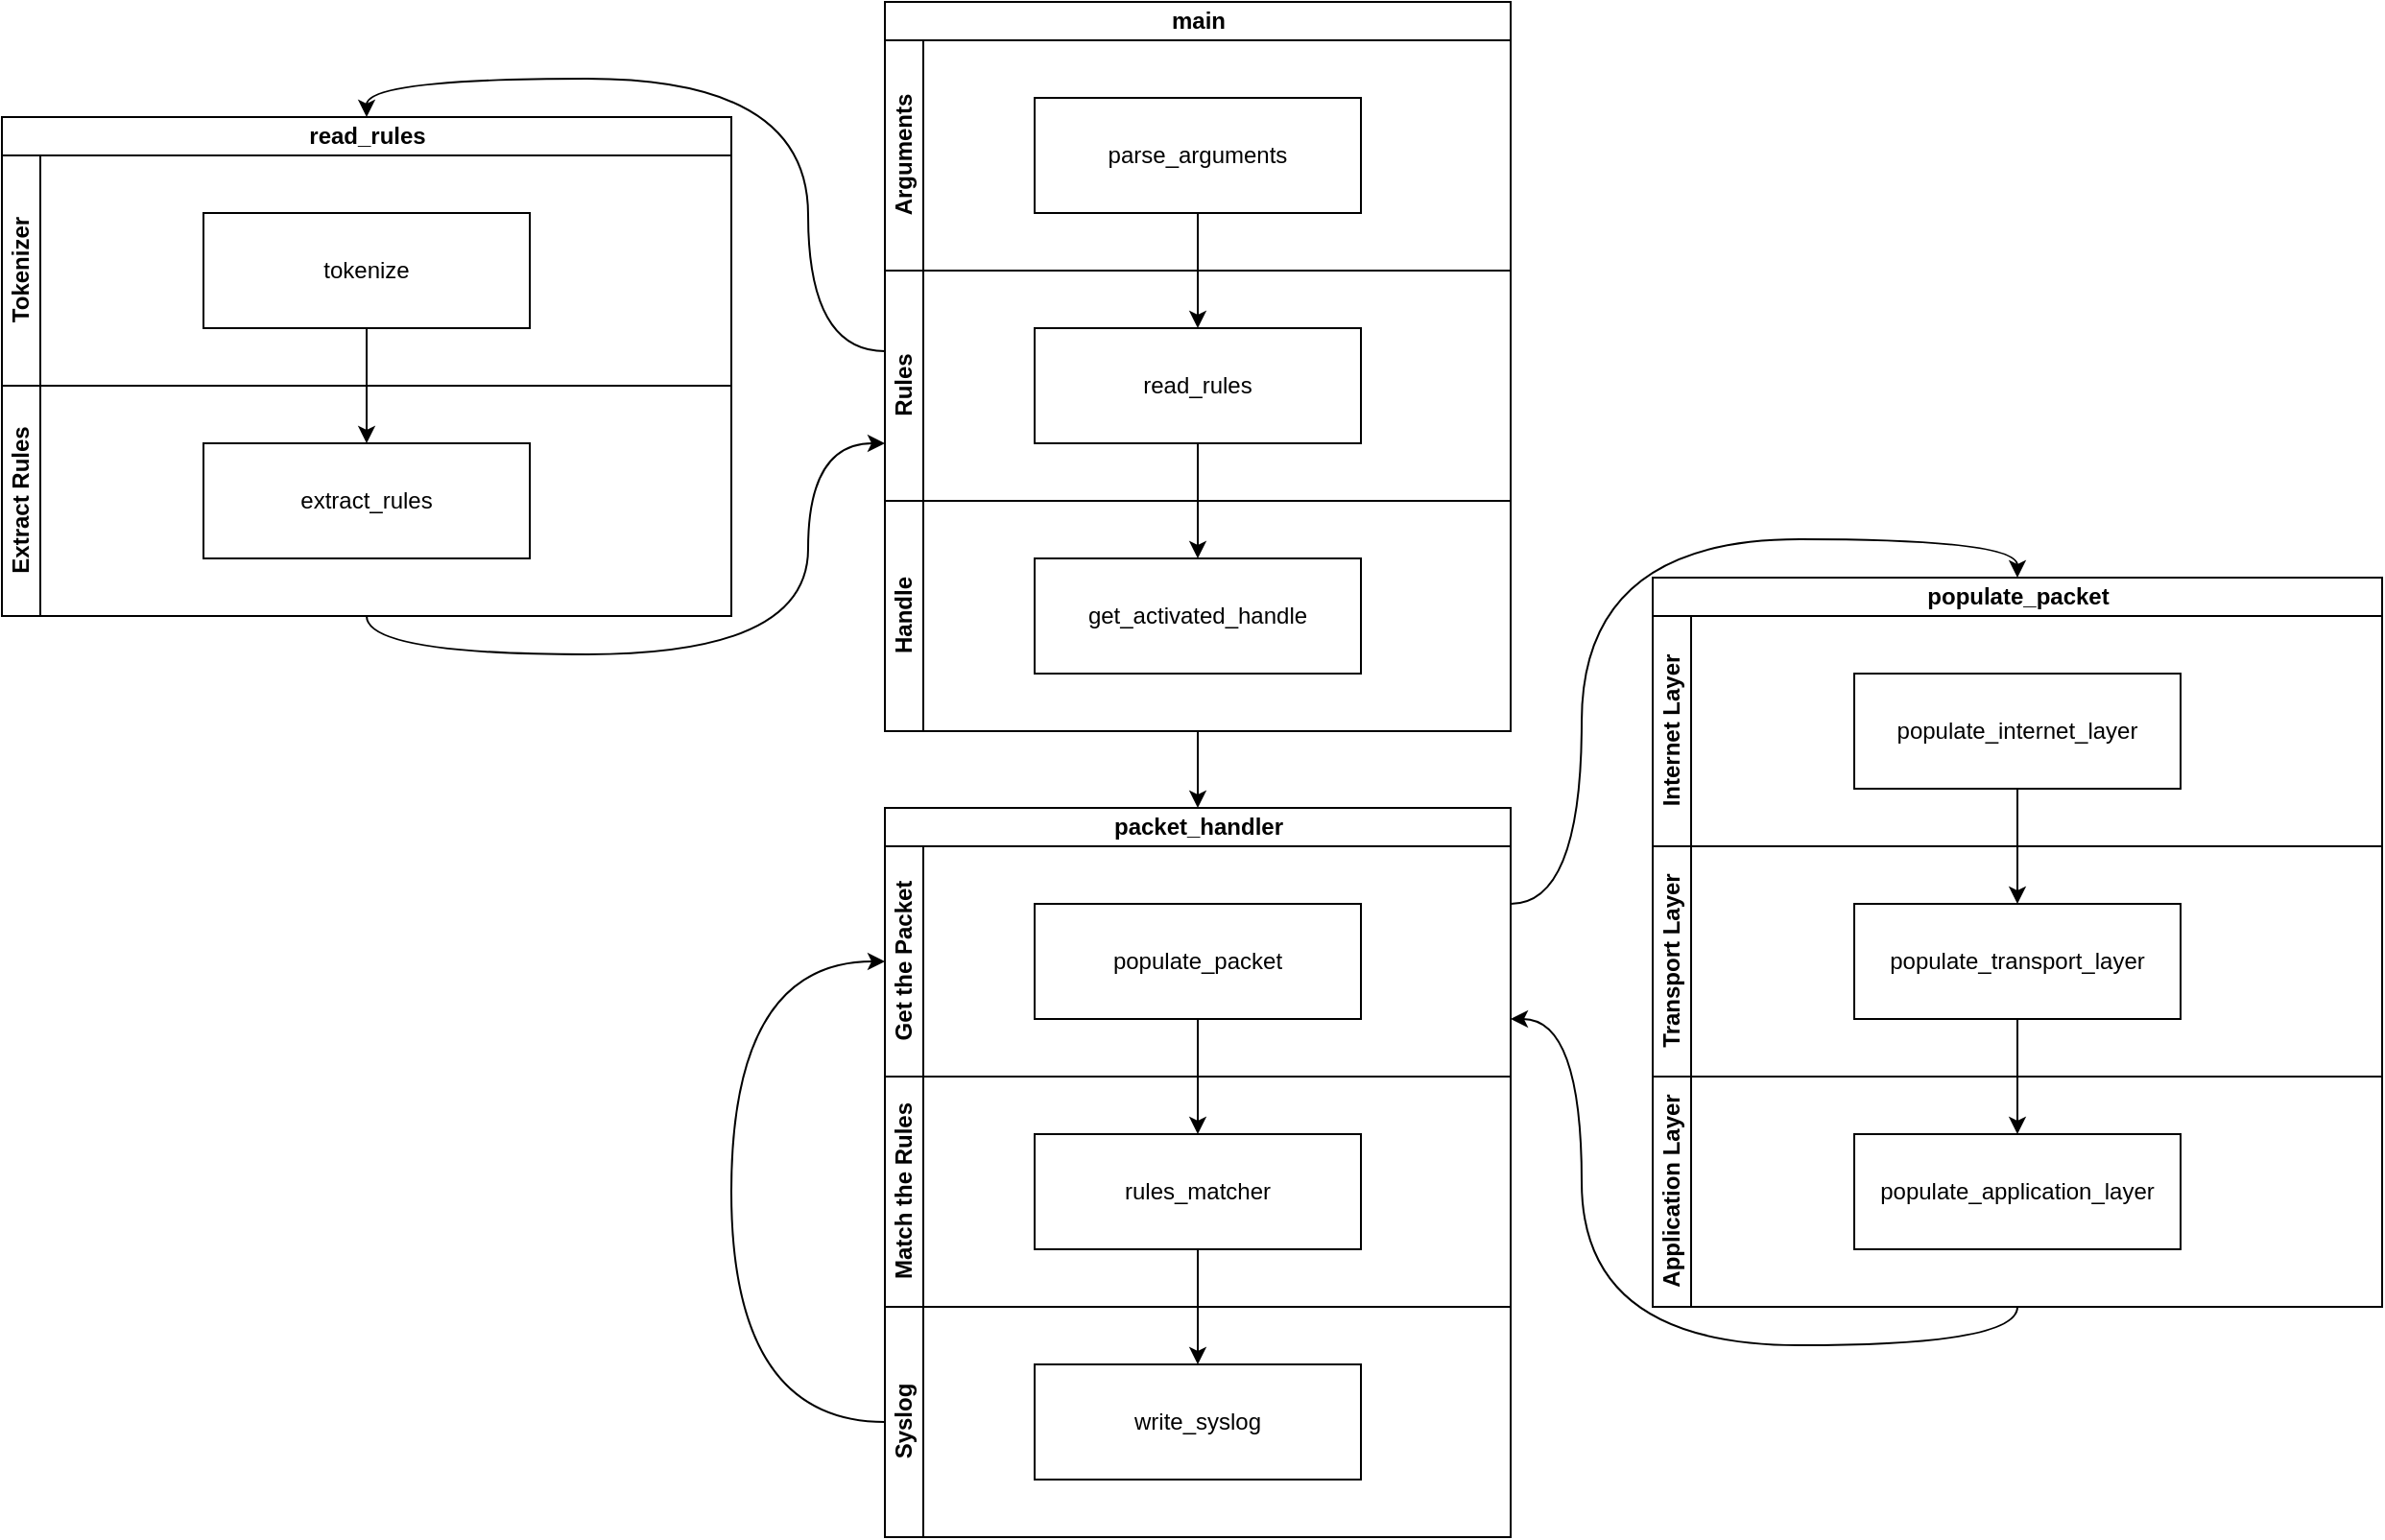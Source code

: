 <mxfile version="13.10.9" type="device"><diagram id="prtHgNgQTEPvFCAcTncT" name="Page-1"><mxGraphModel dx="2249" dy="794" grid="1" gridSize="10" guides="1" tooltips="1" connect="1" arrows="1" fold="1" page="1" pageScale="1" pageWidth="827" pageHeight="1169" math="0" shadow="0"><root><mxCell id="0"/><mxCell id="1" parent="0"/><mxCell id="hCdBlEyWWFd0zfUp14Pr-39" style="edgeStyle=orthogonalEdgeStyle;curved=1;rounded=0;orthogonalLoop=1;jettySize=auto;html=1;entryX=1;entryY=0.75;entryDx=0;entryDy=0;exitX=0.5;exitY=1;exitDx=0;exitDy=0;" edge="1" parent="1" source="BsJ3tQAzjTz0DAWulmwK-13" target="hCdBlEyWWFd0zfUp14Pr-29"><mxGeometry relative="1" as="geometry"/></mxCell><mxCell id="BsJ3tQAzjTz0DAWulmwK-10" value="populate_packet" style="swimlane;html=1;childLayout=stackLayout;resizeParent=1;resizeParentMax=0;horizontal=1;startSize=20;horizontalStack=0;" parent="1" vertex="1"><mxGeometry x="660" y="500" width="380" height="380" as="geometry"/></mxCell><object label="Internet Layer" id="BsJ3tQAzjTz0DAWulmwK-11"><mxCell style="swimlane;html=1;startSize=20;horizontal=0;" parent="BsJ3tQAzjTz0DAWulmwK-10" vertex="1"><mxGeometry y="20" width="380" height="120" as="geometry"/></mxCell></object><UserObject label="populate_internet_layer" treeRoot="1" id="BsJ3tQAzjTz0DAWulmwK-14"><mxCell style="whiteSpace=wrap;html=1;align=center;treeFolding=1;treeMoving=1;newEdgeStyle={&quot;edgeStyle&quot;:&quot;elbowEdgeStyle&quot;,&quot;startArrow&quot;:&quot;none&quot;,&quot;endArrow&quot;:&quot;none&quot;};" parent="BsJ3tQAzjTz0DAWulmwK-11" vertex="1" collapsed="1"><mxGeometry x="105" y="30" width="170" height="60" as="geometry"/></mxCell></UserObject><mxCell id="BsJ3tQAzjTz0DAWulmwK-19" style="edgeStyle=orthogonalEdgeStyle;rounded=0;orthogonalLoop=1;jettySize=auto;html=1;entryX=0.5;entryY=0;entryDx=0;entryDy=0;" parent="BsJ3tQAzjTz0DAWulmwK-10" source="BsJ3tQAzjTz0DAWulmwK-14" target="BsJ3tQAzjTz0DAWulmwK-15" edge="1"><mxGeometry relative="1" as="geometry"/></mxCell><mxCell id="BsJ3tQAzjTz0DAWulmwK-20" style="edgeStyle=orthogonalEdgeStyle;rounded=0;orthogonalLoop=1;jettySize=auto;html=1;entryX=0.5;entryY=0;entryDx=0;entryDy=0;" parent="BsJ3tQAzjTz0DAWulmwK-10" source="BsJ3tQAzjTz0DAWulmwK-15" target="BsJ3tQAzjTz0DAWulmwK-16" edge="1"><mxGeometry relative="1" as="geometry"/></mxCell><mxCell id="BsJ3tQAzjTz0DAWulmwK-12" value="Transport Layer" style="swimlane;html=1;startSize=20;horizontal=0;" parent="BsJ3tQAzjTz0DAWulmwK-10" vertex="1"><mxGeometry y="140" width="380" height="120" as="geometry"/></mxCell><UserObject label="populate_transport_layer" treeRoot="1" id="BsJ3tQAzjTz0DAWulmwK-15"><mxCell style="whiteSpace=wrap;html=1;align=center;treeFolding=1;treeMoving=1;newEdgeStyle={&quot;edgeStyle&quot;:&quot;elbowEdgeStyle&quot;,&quot;startArrow&quot;:&quot;none&quot;,&quot;endArrow&quot;:&quot;none&quot;};" parent="BsJ3tQAzjTz0DAWulmwK-12" vertex="1"><mxGeometry x="105" y="30" width="170" height="60" as="geometry"/></mxCell></UserObject><mxCell id="BsJ3tQAzjTz0DAWulmwK-13" value="Application Layer" style="swimlane;html=1;startSize=20;horizontal=0;" parent="BsJ3tQAzjTz0DAWulmwK-10" vertex="1"><mxGeometry y="260" width="380" height="120" as="geometry"/></mxCell><UserObject label="populate_application_layer" treeRoot="1" id="BsJ3tQAzjTz0DAWulmwK-16"><mxCell style="whiteSpace=wrap;html=1;align=center;treeFolding=1;treeMoving=1;newEdgeStyle={&quot;edgeStyle&quot;:&quot;elbowEdgeStyle&quot;,&quot;startArrow&quot;:&quot;none&quot;,&quot;endArrow&quot;:&quot;none&quot;};" parent="BsJ3tQAzjTz0DAWulmwK-13" vertex="1"><mxGeometry x="105" y="30" width="170" height="60" as="geometry"/></mxCell></UserObject><mxCell id="hCdBlEyWWFd0zfUp14Pr-2" style="edgeStyle=orthogonalEdgeStyle;curved=1;rounded=0;orthogonalLoop=1;jettySize=auto;html=1;entryX=0;entryY=0.75;entryDx=0;entryDy=0;exitX=0.5;exitY=1;exitDx=0;exitDy=0;" edge="1" parent="1" source="BsJ3tQAzjTz0DAWulmwK-37" target="BsJ3tQAzjTz0DAWulmwK-44"><mxGeometry relative="1" as="geometry"/></mxCell><mxCell id="BsJ3tQAzjTz0DAWulmwK-30" value="read_rules" style="swimlane;html=1;childLayout=stackLayout;resizeParent=1;resizeParentMax=0;horizontal=1;startSize=20;horizontalStack=0;" parent="1" vertex="1"><mxGeometry x="-200" y="260" width="380" height="260" as="geometry"/></mxCell><object label="Tokenizer" id="BsJ3tQAzjTz0DAWulmwK-31"><mxCell style="swimlane;html=1;startSize=20;horizontal=0;" parent="BsJ3tQAzjTz0DAWulmwK-30" vertex="1"><mxGeometry y="20" width="380" height="120" as="geometry"/></mxCell></object><UserObject label="tokenize" treeRoot="1" id="BsJ3tQAzjTz0DAWulmwK-32"><mxCell style="whiteSpace=wrap;html=1;align=center;treeFolding=1;treeMoving=1;newEdgeStyle={&quot;edgeStyle&quot;:&quot;elbowEdgeStyle&quot;,&quot;startArrow&quot;:&quot;none&quot;,&quot;endArrow&quot;:&quot;none&quot;};" parent="BsJ3tQAzjTz0DAWulmwK-31" vertex="1" collapsed="1"><mxGeometry x="105" y="30" width="170" height="60" as="geometry"/></mxCell></UserObject><mxCell id="BsJ3tQAzjTz0DAWulmwK-33" style="edgeStyle=orthogonalEdgeStyle;rounded=0;orthogonalLoop=1;jettySize=auto;html=1;entryX=0.5;entryY=0;entryDx=0;entryDy=0;" parent="BsJ3tQAzjTz0DAWulmwK-30" source="BsJ3tQAzjTz0DAWulmwK-32" edge="1"><mxGeometry relative="1" as="geometry"><mxPoint x="190" y="170" as="targetPoint"/></mxGeometry></mxCell><mxCell id="BsJ3tQAzjTz0DAWulmwK-37" value="Extract Rules" style="swimlane;html=1;startSize=20;horizontal=0;" parent="BsJ3tQAzjTz0DAWulmwK-30" vertex="1"><mxGeometry y="140" width="380" height="120" as="geometry"/></mxCell><UserObject label="extract_rules" treeRoot="1" id="BsJ3tQAzjTz0DAWulmwK-38"><mxCell style="whiteSpace=wrap;html=1;align=center;treeFolding=1;treeMoving=1;newEdgeStyle={&quot;edgeStyle&quot;:&quot;elbowEdgeStyle&quot;,&quot;startArrow&quot;:&quot;none&quot;,&quot;endArrow&quot;:&quot;none&quot;};" parent="BsJ3tQAzjTz0DAWulmwK-37" vertex="1"><mxGeometry x="105" y="30" width="170" height="60" as="geometry"/></mxCell></UserObject><mxCell id="BsJ3tQAzjTz0DAWulmwK-39" value="main" style="swimlane;html=1;childLayout=stackLayout;resizeParent=1;resizeParentMax=0;horizontal=1;startSize=20;horizontalStack=0;" parent="1" vertex="1"><mxGeometry x="260" y="200" width="326" height="380" as="geometry"/></mxCell><mxCell id="BsJ3tQAzjTz0DAWulmwK-42" style="edgeStyle=orthogonalEdgeStyle;rounded=0;orthogonalLoop=1;jettySize=auto;html=1;entryX=0.5;entryY=0;entryDx=0;entryDy=0;" parent="BsJ3tQAzjTz0DAWulmwK-39" source="BsJ3tQAzjTz0DAWulmwK-41" target="BsJ3tQAzjTz0DAWulmwK-45" edge="1"><mxGeometry relative="1" as="geometry"/></mxCell><mxCell id="BsJ3tQAzjTz0DAWulmwK-43" style="edgeStyle=orthogonalEdgeStyle;rounded=0;orthogonalLoop=1;jettySize=auto;html=1;entryX=0.5;entryY=0;entryDx=0;entryDy=0;" parent="BsJ3tQAzjTz0DAWulmwK-39" source="BsJ3tQAzjTz0DAWulmwK-45" target="BsJ3tQAzjTz0DAWulmwK-47" edge="1"><mxGeometry relative="1" as="geometry"/></mxCell><object label="Arguments" id="BsJ3tQAzjTz0DAWulmwK-40"><mxCell style="swimlane;html=1;startSize=20;horizontal=0;" parent="BsJ3tQAzjTz0DAWulmwK-39" vertex="1"><mxGeometry y="20" width="326" height="120" as="geometry"/></mxCell></object><UserObject label="parse_arguments" treeRoot="1" id="BsJ3tQAzjTz0DAWulmwK-41"><mxCell style="whiteSpace=wrap;html=1;align=center;treeFolding=1;treeMoving=1;newEdgeStyle={&quot;edgeStyle&quot;:&quot;elbowEdgeStyle&quot;,&quot;startArrow&quot;:&quot;none&quot;,&quot;endArrow&quot;:&quot;none&quot;};" parent="BsJ3tQAzjTz0DAWulmwK-40" vertex="1" collapsed="1"><mxGeometry x="78" y="30" width="170" height="60" as="geometry"/></mxCell></UserObject><mxCell id="BsJ3tQAzjTz0DAWulmwK-44" value="Rules" style="swimlane;html=1;startSize=20;horizontal=0;" parent="BsJ3tQAzjTz0DAWulmwK-39" vertex="1"><mxGeometry y="140" width="326" height="120" as="geometry"/></mxCell><UserObject label="read_rules" treeRoot="1" id="BsJ3tQAzjTz0DAWulmwK-45"><mxCell style="whiteSpace=wrap;html=1;align=center;treeFolding=1;treeMoving=1;newEdgeStyle={&quot;edgeStyle&quot;:&quot;elbowEdgeStyle&quot;,&quot;startArrow&quot;:&quot;none&quot;,&quot;endArrow&quot;:&quot;none&quot;};" parent="BsJ3tQAzjTz0DAWulmwK-44" vertex="1"><mxGeometry x="78" y="30" width="170" height="60" as="geometry"/></mxCell></UserObject><mxCell id="BsJ3tQAzjTz0DAWulmwK-46" value="Handle" style="swimlane;html=1;startSize=20;horizontal=0;" parent="BsJ3tQAzjTz0DAWulmwK-39" vertex="1"><mxGeometry y="260" width="326" height="120" as="geometry"/></mxCell><UserObject label="get_activated_handle" treeRoot="1" id="BsJ3tQAzjTz0DAWulmwK-47"><mxCell style="whiteSpace=wrap;html=1;align=center;treeFolding=1;treeMoving=1;newEdgeStyle={&quot;edgeStyle&quot;:&quot;elbowEdgeStyle&quot;,&quot;startArrow&quot;:&quot;none&quot;,&quot;endArrow&quot;:&quot;none&quot;};" parent="BsJ3tQAzjTz0DAWulmwK-46" vertex="1"><mxGeometry x="78" y="30" width="170" height="60" as="geometry"/></mxCell></UserObject><mxCell id="BsJ3tQAzjTz0DAWulmwK-48" style="edgeStyle=orthogonalEdgeStyle;rounded=0;orthogonalLoop=1;jettySize=auto;html=1;entryX=0.5;entryY=0;entryDx=0;entryDy=0;curved=1;exitX=0;exitY=0.35;exitDx=0;exitDy=0;exitPerimeter=0;" parent="1" source="BsJ3tQAzjTz0DAWulmwK-44" target="BsJ3tQAzjTz0DAWulmwK-30" edge="1"><mxGeometry relative="1" as="geometry"/></mxCell><mxCell id="hCdBlEyWWFd0zfUp14Pr-20" value="packet_handler" style="swimlane;html=1;childLayout=stackLayout;resizeParent=1;resizeParentMax=0;horizontal=1;startSize=20;horizontalStack=0;" vertex="1" parent="1"><mxGeometry x="260" y="620" width="326" height="140" as="geometry"/></mxCell><mxCell id="hCdBlEyWWFd0zfUp14Pr-29" value="Get the Packet" style="swimlane;html=1;startSize=20;horizontal=0;" vertex="1" parent="hCdBlEyWWFd0zfUp14Pr-20"><mxGeometry y="20" width="326" height="120" as="geometry"/></mxCell><UserObject label="populate_packet" treeRoot="1" id="hCdBlEyWWFd0zfUp14Pr-30"><mxCell style="whiteSpace=wrap;html=1;align=center;treeFolding=1;treeMoving=1;newEdgeStyle={&quot;edgeStyle&quot;:&quot;elbowEdgeStyle&quot;,&quot;startArrow&quot;:&quot;none&quot;,&quot;endArrow&quot;:&quot;none&quot;};" vertex="1" parent="hCdBlEyWWFd0zfUp14Pr-29"><mxGeometry x="78" y="30" width="170" height="60" as="geometry"/></mxCell></UserObject><mxCell id="hCdBlEyWWFd0zfUp14Pr-31" value="Match the Rules" style="swimlane;html=1;startSize=20;horizontal=0;" vertex="1" parent="1"><mxGeometry x="260" y="760" width="326" height="120" as="geometry"/></mxCell><UserObject label="rules_matcher" treeRoot="1" id="hCdBlEyWWFd0zfUp14Pr-32"><mxCell style="whiteSpace=wrap;html=1;align=center;treeFolding=1;treeMoving=1;newEdgeStyle={&quot;edgeStyle&quot;:&quot;elbowEdgeStyle&quot;,&quot;startArrow&quot;:&quot;none&quot;,&quot;endArrow&quot;:&quot;none&quot;};" vertex="1" parent="hCdBlEyWWFd0zfUp14Pr-31"><mxGeometry x="78" y="30" width="170" height="60" as="geometry"/></mxCell></UserObject><mxCell id="hCdBlEyWWFd0zfUp14Pr-37" style="edgeStyle=orthogonalEdgeStyle;curved=1;rounded=0;orthogonalLoop=1;jettySize=auto;html=1;entryX=0;entryY=0.5;entryDx=0;entryDy=0;exitX=0;exitY=0.5;exitDx=0;exitDy=0;" edge="1" parent="1" source="hCdBlEyWWFd0zfUp14Pr-33" target="hCdBlEyWWFd0zfUp14Pr-29"><mxGeometry relative="1" as="geometry"><Array as="points"><mxPoint x="180" y="940"/><mxPoint x="180" y="700"/></Array></mxGeometry></mxCell><mxCell id="hCdBlEyWWFd0zfUp14Pr-33" value="Syslog" style="swimlane;html=1;startSize=20;horizontal=0;" vertex="1" parent="1"><mxGeometry x="260" y="880" width="326" height="120" as="geometry"/></mxCell><UserObject label="write_syslog" treeRoot="1" id="hCdBlEyWWFd0zfUp14Pr-34"><mxCell style="whiteSpace=wrap;html=1;align=center;treeFolding=1;treeMoving=1;newEdgeStyle={&quot;edgeStyle&quot;:&quot;elbowEdgeStyle&quot;,&quot;startArrow&quot;:&quot;none&quot;,&quot;endArrow&quot;:&quot;none&quot;};" vertex="1" parent="hCdBlEyWWFd0zfUp14Pr-33"><mxGeometry x="78" y="30" width="170" height="60" as="geometry"/></mxCell></UserObject><mxCell id="hCdBlEyWWFd0zfUp14Pr-35" style="edgeStyle=orthogonalEdgeStyle;curved=1;rounded=0;orthogonalLoop=1;jettySize=auto;html=1;entryX=0.5;entryY=0;entryDx=0;entryDy=0;" edge="1" parent="1" source="hCdBlEyWWFd0zfUp14Pr-30" target="hCdBlEyWWFd0zfUp14Pr-32"><mxGeometry relative="1" as="geometry"/></mxCell><mxCell id="hCdBlEyWWFd0zfUp14Pr-36" style="edgeStyle=orthogonalEdgeStyle;curved=1;rounded=0;orthogonalLoop=1;jettySize=auto;html=1;entryX=0.5;entryY=0;entryDx=0;entryDy=0;" edge="1" parent="1" source="hCdBlEyWWFd0zfUp14Pr-32" target="hCdBlEyWWFd0zfUp14Pr-34"><mxGeometry relative="1" as="geometry"/></mxCell><mxCell id="hCdBlEyWWFd0zfUp14Pr-38" style="edgeStyle=orthogonalEdgeStyle;curved=1;rounded=0;orthogonalLoop=1;jettySize=auto;html=1;entryX=0.5;entryY=0;entryDx=0;entryDy=0;exitX=1;exitY=0.25;exitDx=0;exitDy=0;" edge="1" parent="1" source="hCdBlEyWWFd0zfUp14Pr-29" target="BsJ3tQAzjTz0DAWulmwK-10"><mxGeometry relative="1" as="geometry"/></mxCell><mxCell id="hCdBlEyWWFd0zfUp14Pr-40" style="edgeStyle=orthogonalEdgeStyle;curved=1;rounded=0;orthogonalLoop=1;jettySize=auto;html=1;" edge="1" parent="1" source="BsJ3tQAzjTz0DAWulmwK-46" target="hCdBlEyWWFd0zfUp14Pr-20"><mxGeometry relative="1" as="geometry"/></mxCell></root></mxGraphModel></diagram></mxfile>